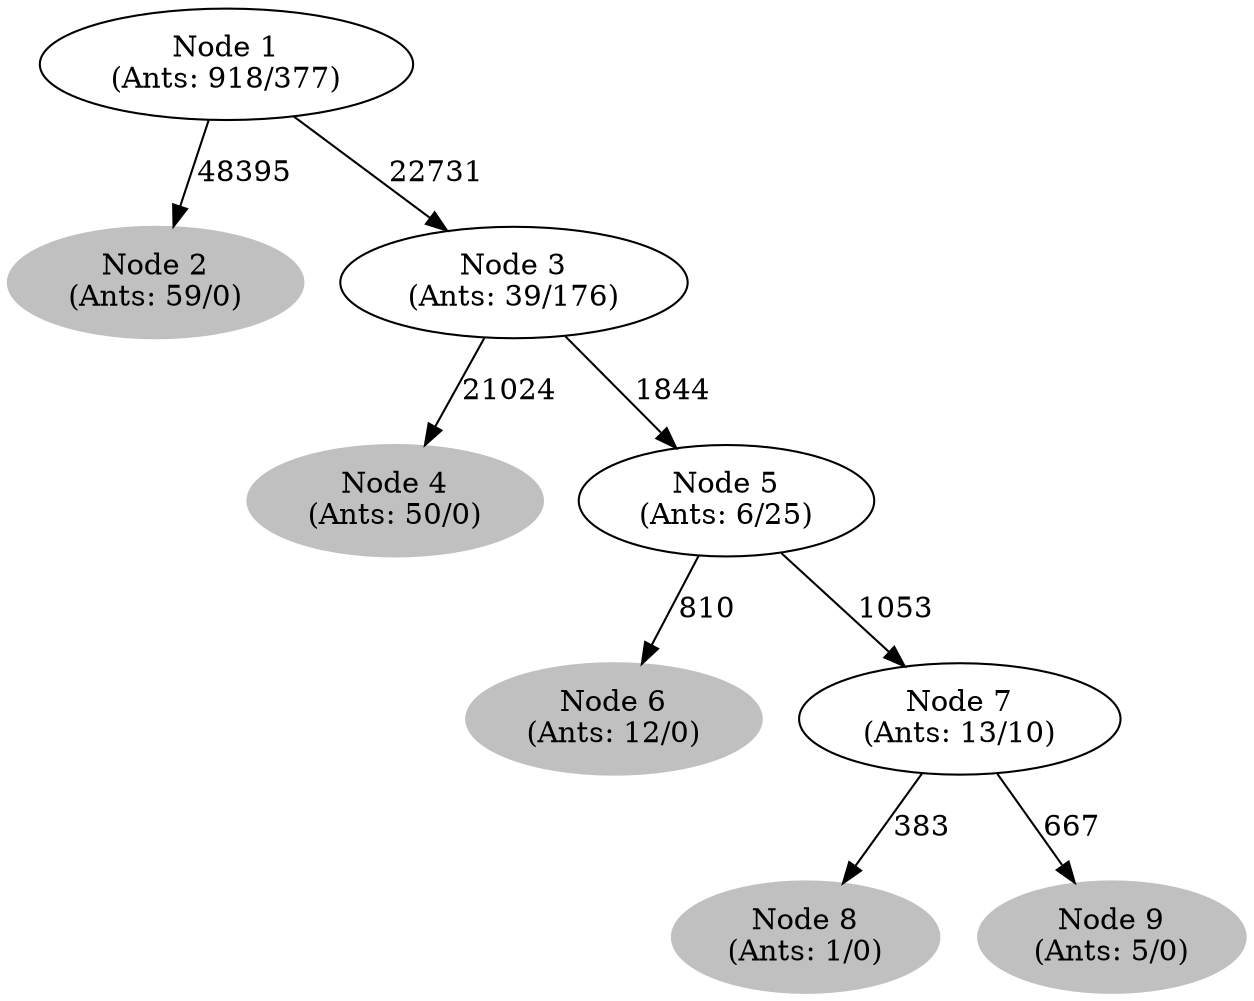 digraph G {
	
	 "Node 2\n(Ants: 59/0)" [style=filled,color="gray"];
	"Node 1\n(Ants: 918/377)" -> "Node 2\n(Ants: 59/0)" [label=48395];
	 "Node 1\n(Ants: 918/377)" -> "Node 3\n(Ants: 39/176)" [label=22731];
	 "Node 4\n(Ants: 50/0)" [style=filled,color="gray"];
	"Node 3\n(Ants: 39/176)" -> "Node 4\n(Ants: 50/0)" [label=21024];
	 "Node 3\n(Ants: 39/176)" -> "Node 5\n(Ants: 6/25)" [label=1844];
	 "Node 6\n(Ants: 12/0)" [style=filled,color="gray"];
	"Node 5\n(Ants: 6/25)" -> "Node 6\n(Ants: 12/0)" [label=810];
	 "Node 5\n(Ants: 6/25)" -> "Node 7\n(Ants: 13/10)" [label=1053];
	 "Node 8\n(Ants: 1/0)" [style=filled,color="gray"];
	"Node 7\n(Ants: 13/10)" -> "Node 8\n(Ants: 1/0)" [label=383];
	 "Node 9\n(Ants: 5/0)" [style=filled,color="gray"];
	"Node 7\n(Ants: 13/10)" -> "Node 9\n(Ants: 5/0)" [label=667];
	 
}
